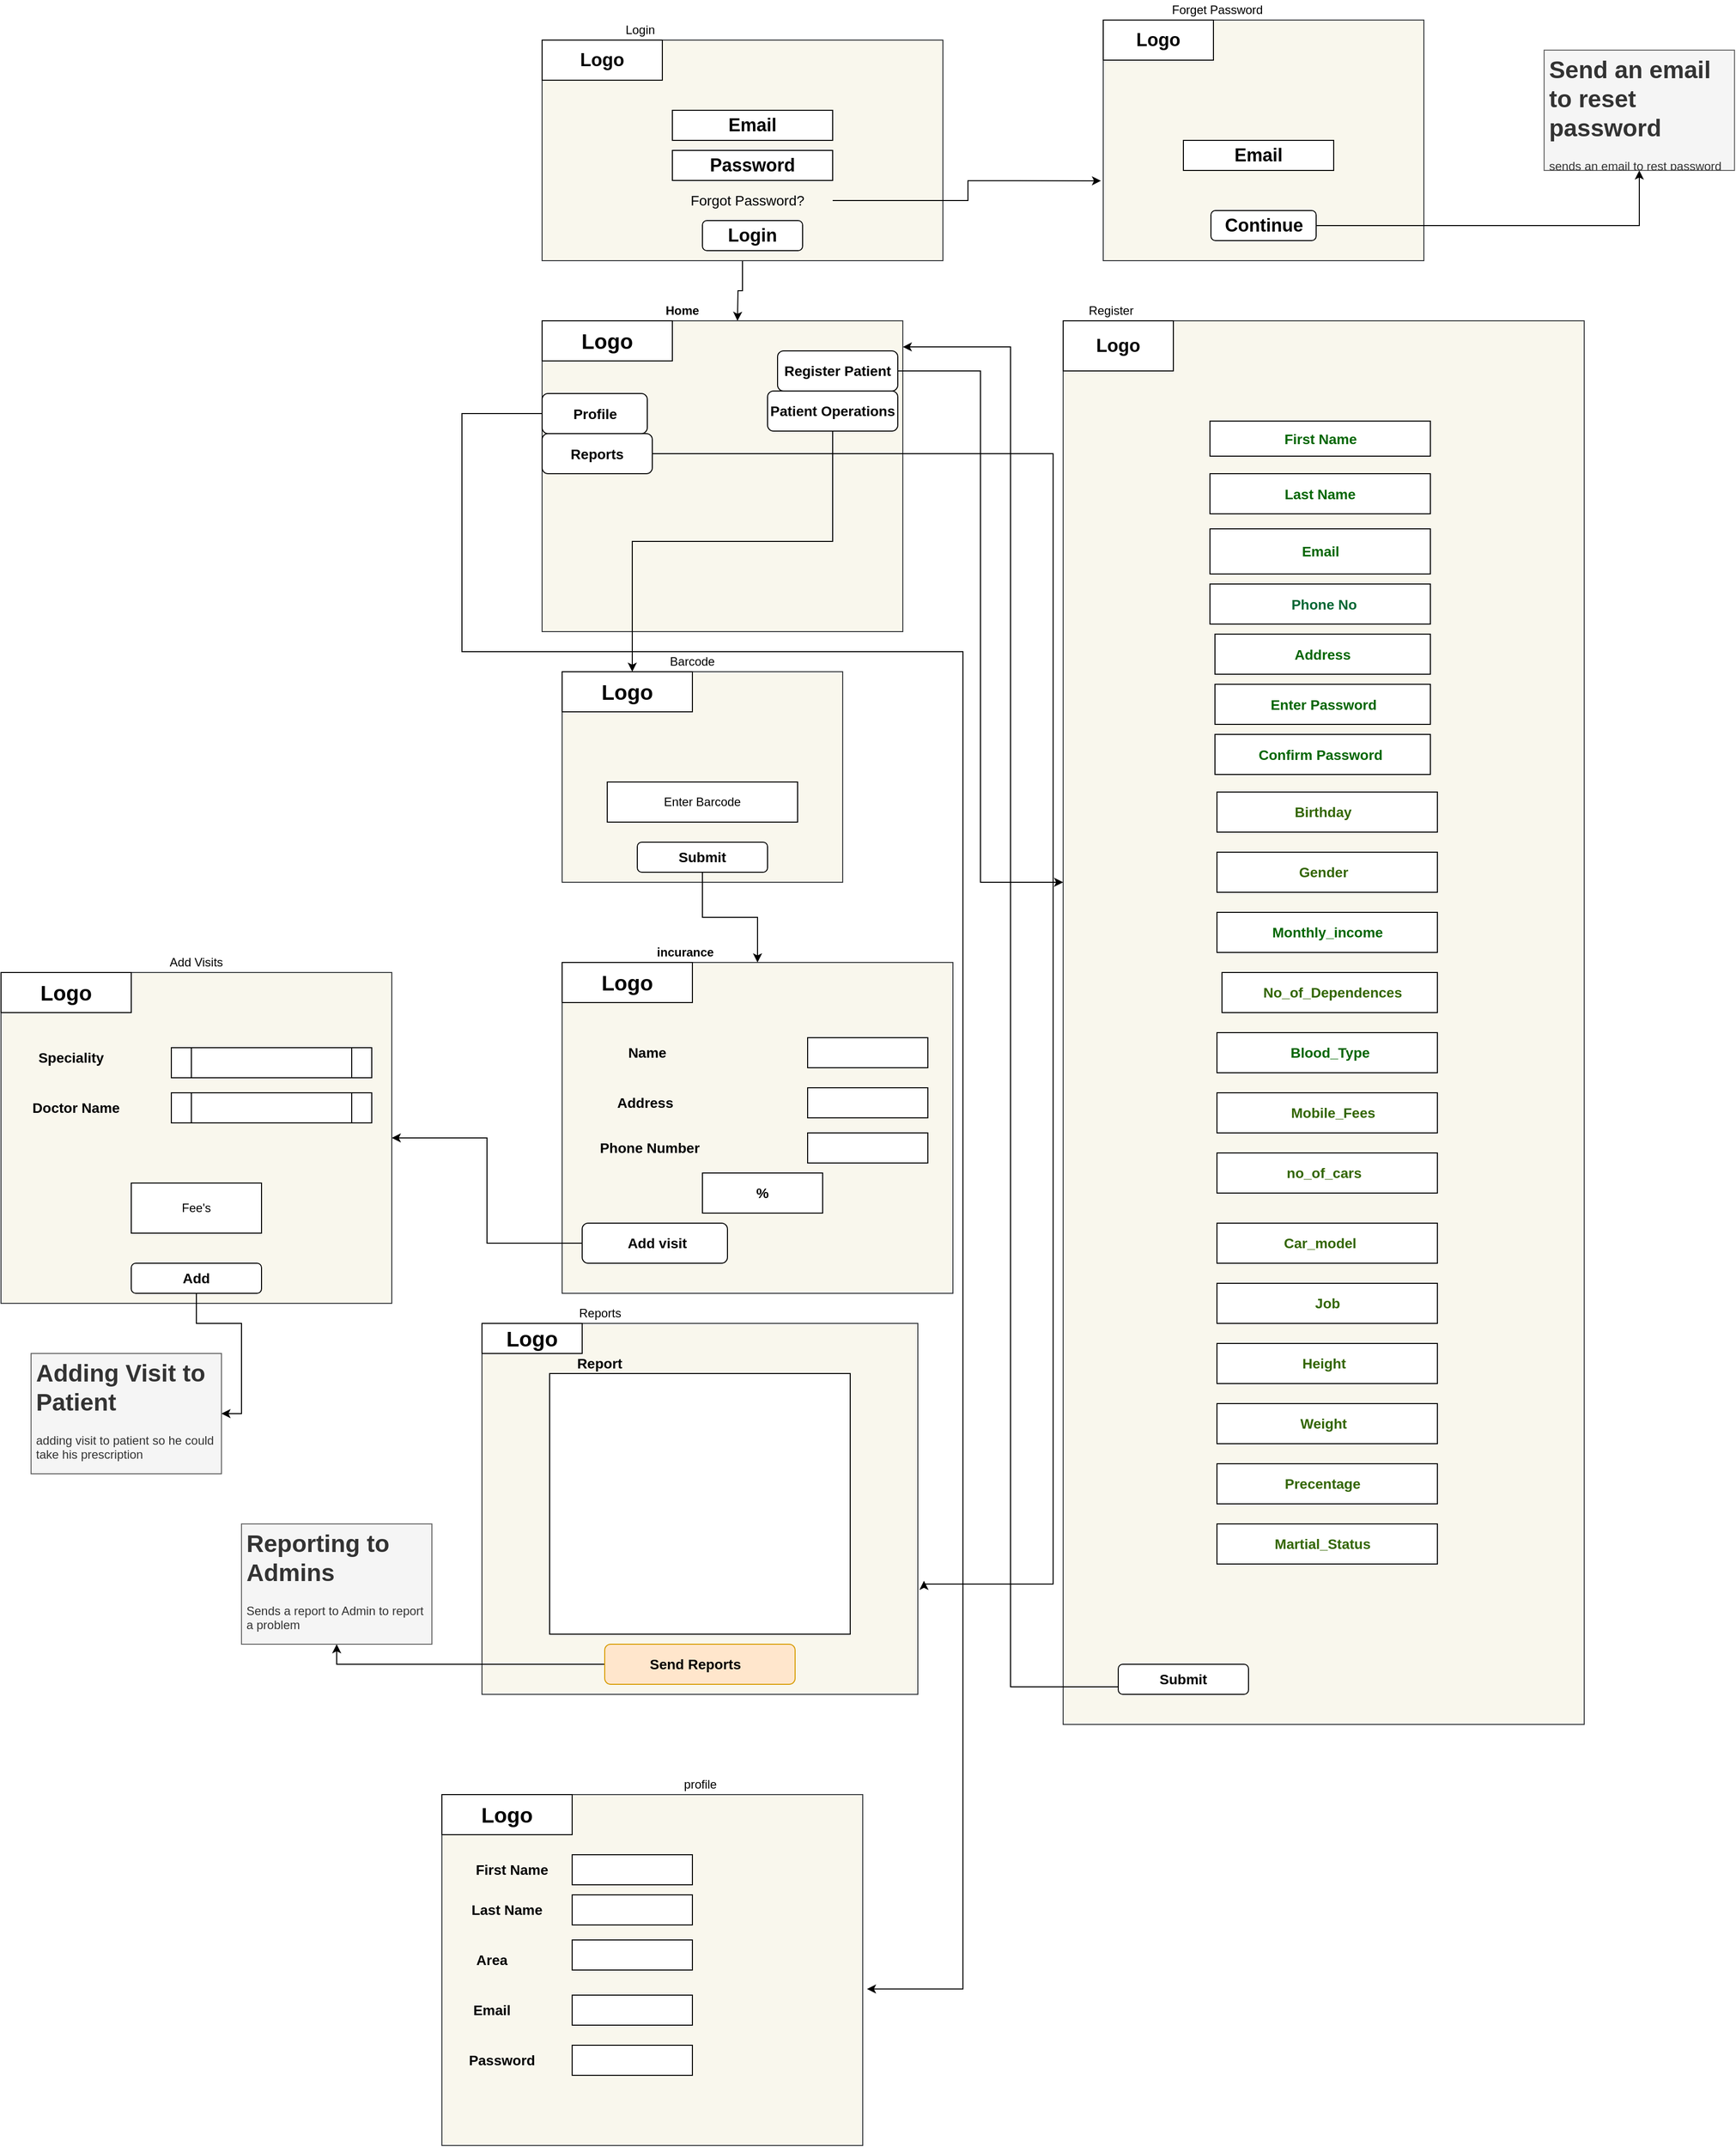 <mxfile version="13.5.9" type="device"><diagram id="9k-7Qla1B6dsBJYhN469" name="Page-1"><mxGraphModel dx="2528" dy="849" grid="1" gridSize="10" guides="1" tooltips="1" connect="1" arrows="1" fold="1" page="1" pageScale="1" pageWidth="850" pageHeight="1100" math="0" shadow="0"><root><mxCell id="0"/><mxCell id="1" parent="0"/><mxCell id="G064VhcH7JCQBA6horoP-35" style="edgeStyle=orthogonalEdgeStyle;rounded=0;orthogonalLoop=1;jettySize=auto;html=1;entryX=0.75;entryY=0;entryDx=0;entryDy=0;" parent="1" source="G064VhcH7JCQBA6horoP-1" edge="1"><mxGeometry relative="1" as="geometry"><mxPoint x="195" y="320" as="targetPoint"/></mxGeometry></mxCell><mxCell id="G064VhcH7JCQBA6horoP-1" value="" style="rounded=0;whiteSpace=wrap;html=1;fillColor=#f9f7ed;strokeColor=#36393d;" parent="1" vertex="1"><mxGeometry y="40" width="400" height="220" as="geometry"/></mxCell><mxCell id="G064VhcH7JCQBA6horoP-2" value="&lt;font style=&quot;font-size: 18px&quot;&gt;&lt;b&gt;Logo&lt;/b&gt;&lt;/font&gt;" style="rounded=0;whiteSpace=wrap;html=1;" parent="1" vertex="1"><mxGeometry y="40" width="120" height="40" as="geometry"/></mxCell><mxCell id="G064VhcH7JCQBA6horoP-3" value="&lt;font style=&quot;font-size: 18px&quot;&gt;&lt;b&gt;Email&lt;/b&gt;&lt;/font&gt;" style="rounded=0;whiteSpace=wrap;html=1;" parent="1" vertex="1"><mxGeometry x="130" y="110" width="160" height="30" as="geometry"/></mxCell><mxCell id="G064VhcH7JCQBA6horoP-4" value="&lt;font style=&quot;font-size: 18px&quot;&gt;&lt;b&gt;Password&lt;/b&gt;&lt;/font&gt;" style="rounded=0;whiteSpace=wrap;html=1;" parent="1" vertex="1"><mxGeometry x="130" y="150" width="160" height="30" as="geometry"/></mxCell><mxCell id="G064VhcH7JCQBA6horoP-12" style="edgeStyle=orthogonalEdgeStyle;rounded=0;orthogonalLoop=1;jettySize=auto;html=1;entryX=-0.007;entryY=0.668;entryDx=0;entryDy=0;entryPerimeter=0;" parent="1" source="G064VhcH7JCQBA6horoP-5" target="G064VhcH7JCQBA6horoP-8" edge="1"><mxGeometry relative="1" as="geometry"/></mxCell><mxCell id="G064VhcH7JCQBA6horoP-5" value="&lt;font&gt;&lt;font style=&quot;font-size: 14px&quot;&gt;Forgot Password?&lt;/font&gt;&lt;br&gt;&lt;/font&gt;" style="text;html=1;strokeColor=none;fillColor=none;align=center;verticalAlign=middle;whiteSpace=wrap;rounded=0;" parent="1" vertex="1"><mxGeometry x="120" y="190" width="170" height="20" as="geometry"/></mxCell><mxCell id="G064VhcH7JCQBA6horoP-7" value="&lt;font style=&quot;font-size: 18px&quot;&gt;&lt;b&gt;Login&lt;/b&gt;&lt;/font&gt;" style="rounded=1;whiteSpace=wrap;html=1;" parent="1" vertex="1"><mxGeometry x="160" y="220" width="100" height="30" as="geometry"/></mxCell><mxCell id="G064VhcH7JCQBA6horoP-8" value="" style="rounded=0;whiteSpace=wrap;html=1;fillColor=#f9f7ed;strokeColor=#36393d;" parent="1" vertex="1"><mxGeometry x="560" y="20" width="320" height="240" as="geometry"/></mxCell><mxCell id="G064VhcH7JCQBA6horoP-9" value="&lt;font style=&quot;font-size: 18px&quot;&gt;&lt;b&gt;Logo&lt;/b&gt;&lt;/font&gt;" style="rounded=0;whiteSpace=wrap;html=1;" parent="1" vertex="1"><mxGeometry x="560" y="20" width="110" height="40" as="geometry"/></mxCell><mxCell id="G064VhcH7JCQBA6horoP-10" value="&lt;font style=&quot;font-size: 18px&quot;&gt;&lt;b&gt;Email&lt;/b&gt;&lt;/font&gt;" style="rounded=0;whiteSpace=wrap;html=1;" parent="1" vertex="1"><mxGeometry x="640" y="140" width="150" height="30" as="geometry"/></mxCell><mxCell id="p2oQlLL-DysSDnMalWVM-13" style="edgeStyle=orthogonalEdgeStyle;rounded=0;orthogonalLoop=1;jettySize=auto;html=1;exitX=1;exitY=0.5;exitDx=0;exitDy=0;entryX=0.5;entryY=1;entryDx=0;entryDy=0;" edge="1" parent="1" source="G064VhcH7JCQBA6horoP-11" target="p2oQlLL-DysSDnMalWVM-12"><mxGeometry relative="1" as="geometry"/></mxCell><mxCell id="G064VhcH7JCQBA6horoP-11" value="&lt;font style=&quot;font-size: 18px&quot;&gt;&lt;b&gt;Continue&lt;/b&gt;&lt;/font&gt;" style="rounded=1;whiteSpace=wrap;html=1;" parent="1" vertex="1"><mxGeometry x="667.5" y="210" width="105" height="30" as="geometry"/></mxCell><mxCell id="G064VhcH7JCQBA6horoP-13" value="" style="rounded=0;whiteSpace=wrap;html=1;fillColor=#f9f7ed;strokeColor=#36393d;" parent="1" vertex="1"><mxGeometry y="320" width="360" height="310" as="geometry"/></mxCell><mxCell id="G064VhcH7JCQBA6horoP-14" value="&lt;b&gt;&lt;font style=&quot;font-size: 21px&quot;&gt;Logo&lt;/font&gt;&lt;/b&gt;" style="rounded=0;whiteSpace=wrap;html=1;" parent="1" vertex="1"><mxGeometry y="320" width="130" height="40" as="geometry"/></mxCell><mxCell id="G064VhcH7JCQBA6horoP-15" value="&lt;b&gt;&lt;font style=&quot;font-size: 14px&quot;&gt;Register Patient&lt;/font&gt;&lt;/b&gt;" style="rounded=1;whiteSpace=wrap;html=1;" parent="1" vertex="1"><mxGeometry x="235" y="350" width="120" height="40" as="geometry"/></mxCell><mxCell id="Hpv562YP6J1zIP3eAQXm-16" style="edgeStyle=orthogonalEdgeStyle;rounded=0;orthogonalLoop=1;jettySize=auto;html=1;exitX=0.5;exitY=1;exitDx=0;exitDy=0;entryX=0.25;entryY=0;entryDx=0;entryDy=0;" parent="1" source="G064VhcH7JCQBA6horoP-16" edge="1" target="Hpv562YP6J1zIP3eAQXm-5"><mxGeometry relative="1" as="geometry"><mxPoint x="130" y="650" as="targetPoint"/><Array as="points"><mxPoint x="290" y="540"/><mxPoint x="90" y="540"/></Array></mxGeometry></mxCell><mxCell id="G064VhcH7JCQBA6horoP-16" value="&lt;span style=&quot;font-size: 14px&quot;&gt;&lt;b&gt;Patient Operations&lt;/b&gt;&lt;/span&gt;" style="rounded=1;whiteSpace=wrap;html=1;" parent="1" vertex="1"><mxGeometry x="225" y="390" width="130" height="40" as="geometry"/></mxCell><mxCell id="G064VhcH7JCQBA6horoP-18" value="Login&lt;br&gt;" style="text;html=1;strokeColor=none;fillColor=none;align=center;verticalAlign=middle;whiteSpace=wrap;rounded=0;" parent="1" vertex="1"><mxGeometry x="77.5" y="20" width="40" height="20" as="geometry"/></mxCell><mxCell id="G064VhcH7JCQBA6horoP-19" value="" style="rounded=0;whiteSpace=wrap;html=1;fillColor=#f9f7ed;strokeColor=#36393d;" parent="1" vertex="1"><mxGeometry x="520" y="320" width="520" height="1400" as="geometry"/></mxCell><mxCell id="G064VhcH7JCQBA6horoP-20" value="" style="rounded=0;whiteSpace=wrap;html=1;" parent="1" vertex="1"><mxGeometry x="666.5" y="420" width="220" height="35" as="geometry"/></mxCell><mxCell id="G064VhcH7JCQBA6horoP-21" value="&lt;b&gt;&lt;font style=&quot;font-size: 14px&quot; color=&quot;#006600&quot;&gt;First Name&lt;/font&gt;&lt;/b&gt;" style="text;html=1;strokeColor=none;fillColor=none;align=center;verticalAlign=middle;whiteSpace=wrap;rounded=0;" parent="1" vertex="1"><mxGeometry x="731.5" y="427.5" width="90" height="20" as="geometry"/></mxCell><mxCell id="G064VhcH7JCQBA6horoP-22" value="" style="rounded=0;whiteSpace=wrap;html=1;" parent="1" vertex="1"><mxGeometry x="666.5" y="472.5" width="220" height="40" as="geometry"/></mxCell><mxCell id="G064VhcH7JCQBA6horoP-23" value="&lt;b&gt;&lt;font style=&quot;font-size: 14px&quot; color=&quot;#006600&quot;&gt;Last Name&lt;/font&gt;&lt;/b&gt;" style="text;html=1;strokeColor=none;fillColor=none;align=center;verticalAlign=middle;whiteSpace=wrap;rounded=0;" parent="1" vertex="1"><mxGeometry x="739" y="482.5" width="75" height="20" as="geometry"/></mxCell><mxCell id="G064VhcH7JCQBA6horoP-24" value="" style="rounded=0;whiteSpace=wrap;html=1;" parent="1" vertex="1"><mxGeometry x="666.5" y="527.5" width="220" height="45" as="geometry"/></mxCell><mxCell id="G064VhcH7JCQBA6horoP-25" value="&lt;b&gt;&lt;font style=&quot;font-size: 14px&quot; color=&quot;#006600&quot;&gt;Email&lt;/font&gt;&lt;/b&gt;" style="text;html=1;strokeColor=none;fillColor=none;align=center;verticalAlign=middle;whiteSpace=wrap;rounded=0;" parent="1" vertex="1"><mxGeometry x="736.5" y="540" width="80" height="20" as="geometry"/></mxCell><mxCell id="G064VhcH7JCQBA6horoP-26" value="" style="rounded=0;whiteSpace=wrap;html=1;" parent="1" vertex="1"><mxGeometry x="666.5" y="582.5" width="220" height="40" as="geometry"/></mxCell><mxCell id="G064VhcH7JCQBA6horoP-27" value="&lt;b&gt;&lt;font style=&quot;font-size: 14px&quot; color=&quot;#006633&quot;&gt;Phone No&lt;/font&gt;&lt;/b&gt;" style="text;html=1;strokeColor=none;fillColor=none;align=center;verticalAlign=middle;whiteSpace=wrap;rounded=0;" parent="1" vertex="1"><mxGeometry x="742.5" y="592.5" width="75" height="20" as="geometry"/></mxCell><mxCell id="G064VhcH7JCQBA6horoP-28" value="" style="rounded=0;whiteSpace=wrap;html=1;" parent="1" vertex="1"><mxGeometry x="671.5" y="632.5" width="215" height="40" as="geometry"/></mxCell><mxCell id="G064VhcH7JCQBA6horoP-29" value="&lt;b&gt;&lt;font style=&quot;font-size: 14px&quot; color=&quot;#006600&quot;&gt;Address&lt;/font&gt;&lt;/b&gt;" style="text;html=1;strokeColor=none;fillColor=none;align=center;verticalAlign=middle;whiteSpace=wrap;rounded=0;" parent="1" vertex="1"><mxGeometry x="749" y="642.5" width="60" height="20" as="geometry"/></mxCell><mxCell id="G064VhcH7JCQBA6horoP-30" value="" style="rounded=0;whiteSpace=wrap;html=1;" parent="1" vertex="1"><mxGeometry x="671.5" y="682.5" width="215" height="40" as="geometry"/></mxCell><mxCell id="G064VhcH7JCQBA6horoP-31" value="&lt;b&gt;&lt;font style=&quot;font-size: 14px&quot; color=&quot;#006600&quot;&gt;Enter Password&lt;/font&gt;&lt;/b&gt;" style="text;html=1;strokeColor=none;fillColor=none;align=center;verticalAlign=middle;whiteSpace=wrap;rounded=0;" parent="1" vertex="1"><mxGeometry x="720" y="692.5" width="120" height="20" as="geometry"/></mxCell><mxCell id="G064VhcH7JCQBA6horoP-32" value="" style="rounded=0;whiteSpace=wrap;html=1;" parent="1" vertex="1"><mxGeometry x="671.5" y="732.5" width="215" height="40" as="geometry"/></mxCell><mxCell id="G064VhcH7JCQBA6horoP-33" value="&lt;b&gt;&lt;font style=&quot;font-size: 14px&quot; color=&quot;#006600&quot;&gt;Confirm Password&lt;/font&gt;&lt;/b&gt;" style="text;html=1;strokeColor=none;fillColor=none;align=center;verticalAlign=middle;whiteSpace=wrap;rounded=0;" parent="1" vertex="1"><mxGeometry x="711.5" y="742.5" width="130" height="20" as="geometry"/></mxCell><mxCell id="G064VhcH7JCQBA6horoP-34" value="Register&lt;br&gt;" style="text;html=1;strokeColor=none;fillColor=none;align=center;verticalAlign=middle;whiteSpace=wrap;rounded=0;" parent="1" vertex="1"><mxGeometry x="523" y="300" width="90" height="20" as="geometry"/></mxCell><mxCell id="G064VhcH7JCQBA6horoP-39" value="" style="rounded=0;whiteSpace=wrap;html=1;" parent="1" vertex="1"><mxGeometry x="673.5" y="790" width="220" height="40" as="geometry"/></mxCell><mxCell id="G064VhcH7JCQBA6horoP-40" value="&lt;b&gt;&lt;font style=&quot;font-size: 14px&quot; color=&quot;#336600&quot;&gt;Birthday&lt;/font&gt;&lt;/b&gt;" style="text;html=1;strokeColor=none;fillColor=none;align=center;verticalAlign=middle;whiteSpace=wrap;rounded=0;" parent="1" vertex="1"><mxGeometry x="751.5" y="800" width="55" height="20" as="geometry"/></mxCell><mxCell id="G064VhcH7JCQBA6horoP-41" value="" style="rounded=0;whiteSpace=wrap;html=1;" parent="1" vertex="1"><mxGeometry x="673.5" y="850" width="220" height="40" as="geometry"/></mxCell><mxCell id="G064VhcH7JCQBA6horoP-42" value="&lt;b&gt;&lt;font style=&quot;font-size: 14px&quot; color=&quot;#336600&quot;&gt;Gender&lt;/font&gt;&lt;/b&gt;" style="text;html=1;strokeColor=none;fillColor=none;align=center;verticalAlign=middle;whiteSpace=wrap;rounded=0;" parent="1" vertex="1"><mxGeometry x="760" y="860" width="40" height="20" as="geometry"/></mxCell><mxCell id="G064VhcH7JCQBA6horoP-43" value="" style="rounded=0;whiteSpace=wrap;html=1;" parent="1" vertex="1"><mxGeometry x="673.5" y="910" width="220" height="40" as="geometry"/></mxCell><mxCell id="G064VhcH7JCQBA6horoP-44" value="&lt;b&gt;&lt;font style=&quot;font-size: 14px&quot; color=&quot;#006600&quot;&gt;Monthly_income&lt;/font&gt;&lt;/b&gt;" style="text;html=1;strokeColor=none;fillColor=none;align=center;verticalAlign=middle;whiteSpace=wrap;rounded=0;" parent="1" vertex="1"><mxGeometry x="763.5" y="920" width="40" height="20" as="geometry"/></mxCell><mxCell id="G064VhcH7JCQBA6horoP-45" value="" style="rounded=0;whiteSpace=wrap;html=1;" parent="1" vertex="1"><mxGeometry x="678.5" y="970" width="215" height="40" as="geometry"/></mxCell><mxCell id="G064VhcH7JCQBA6horoP-46" value="" style="rounded=0;whiteSpace=wrap;html=1;" parent="1" vertex="1"><mxGeometry x="673.5" y="1030" width="220" height="40" as="geometry"/></mxCell><mxCell id="G064VhcH7JCQBA6horoP-47" value="" style="rounded=0;whiteSpace=wrap;html=1;" parent="1" vertex="1"><mxGeometry x="673.5" y="1090" width="220" height="40" as="geometry"/></mxCell><mxCell id="G064VhcH7JCQBA6horoP-48" value="" style="rounded=0;whiteSpace=wrap;html=1;" parent="1" vertex="1"><mxGeometry x="673.5" y="1150" width="220" height="40" as="geometry"/></mxCell><mxCell id="G064VhcH7JCQBA6horoP-49" value="" style="rounded=0;whiteSpace=wrap;html=1;" parent="1" vertex="1"><mxGeometry x="673.5" y="1220" width="220" height="40" as="geometry"/></mxCell><mxCell id="G064VhcH7JCQBA6horoP-50" value="" style="rounded=0;whiteSpace=wrap;html=1;" parent="1" vertex="1"><mxGeometry x="673.5" y="1280" width="220" height="40" as="geometry"/></mxCell><mxCell id="G064VhcH7JCQBA6horoP-51" value="" style="rounded=0;whiteSpace=wrap;html=1;" parent="1" vertex="1"><mxGeometry x="673.5" y="1340" width="220" height="40" as="geometry"/></mxCell><mxCell id="G064VhcH7JCQBA6horoP-52" value="" style="rounded=0;whiteSpace=wrap;html=1;" parent="1" vertex="1"><mxGeometry x="673.5" y="1400" width="220" height="40" as="geometry"/></mxCell><mxCell id="G064VhcH7JCQBA6horoP-53" value="" style="rounded=0;whiteSpace=wrap;html=1;" parent="1" vertex="1"><mxGeometry x="673.5" y="1460" width="220" height="40" as="geometry"/></mxCell><mxCell id="G064VhcH7JCQBA6horoP-54" value="" style="rounded=0;whiteSpace=wrap;html=1;" parent="1" vertex="1"><mxGeometry x="673.5" y="1520" width="220" height="40" as="geometry"/></mxCell><mxCell id="G064VhcH7JCQBA6horoP-59" value="&lt;font color=&quot;#336600&quot; style=&quot;font-size: 14px&quot;&gt;&lt;b&gt;No_of_Dependences&lt;/b&gt;&lt;/font&gt;" style="text;html=1;strokeColor=none;fillColor=none;align=center;verticalAlign=middle;whiteSpace=wrap;rounded=0;" parent="1" vertex="1"><mxGeometry x="769" y="980" width="40" height="20" as="geometry"/></mxCell><mxCell id="G064VhcH7JCQBA6horoP-60" value="&lt;b&gt;&lt;font style=&quot;font-size: 14px&quot; color=&quot;#006600&quot;&gt;Blood_Type&lt;/font&gt;&lt;/b&gt;" style="text;html=1;strokeColor=none;fillColor=none;align=center;verticalAlign=middle;whiteSpace=wrap;rounded=0;" parent="1" vertex="1"><mxGeometry x="752.5" y="1040" width="67" height="20" as="geometry"/></mxCell><mxCell id="G064VhcH7JCQBA6horoP-61" value="&lt;b&gt;&lt;font color=&quot;#336600&quot; style=&quot;font-size: 14px&quot;&gt;Mobile_Fees&lt;/font&gt;&lt;/b&gt;" style="text;html=1;strokeColor=none;fillColor=none;align=center;verticalAlign=middle;whiteSpace=wrap;rounded=0;" parent="1" vertex="1"><mxGeometry x="755.5" y="1100" width="67" height="20" as="geometry"/></mxCell><mxCell id="G064VhcH7JCQBA6horoP-62" value="&lt;b&gt;&lt;font color=&quot;#336600&quot; style=&quot;font-size: 14px&quot;&gt;no_of_cars&lt;/font&gt;&lt;/b&gt;" style="text;html=1;strokeColor=none;fillColor=none;align=center;verticalAlign=middle;whiteSpace=wrap;rounded=0;" parent="1" vertex="1"><mxGeometry x="742.5" y="1160" width="75" height="20" as="geometry"/></mxCell><mxCell id="G064VhcH7JCQBA6horoP-63" value="&lt;b&gt;&lt;font color=&quot;#336600&quot; style=&quot;font-size: 14px&quot;&gt;Car_model&lt;/font&gt;&lt;/b&gt;" style="text;html=1;strokeColor=none;fillColor=none;align=center;verticalAlign=middle;whiteSpace=wrap;rounded=0;" parent="1" vertex="1"><mxGeometry x="744" y="1230" width="65" height="20" as="geometry"/></mxCell><mxCell id="G064VhcH7JCQBA6horoP-64" value="&lt;b&gt;&lt;font color=&quot;#336600&quot; style=&quot;font-size: 14px&quot;&gt;Job&lt;/font&gt;&lt;/b&gt;" style="text;html=1;strokeColor=none;fillColor=none;align=center;verticalAlign=middle;whiteSpace=wrap;rounded=0;" parent="1" vertex="1"><mxGeometry x="763.5" y="1290" width="40" height="20" as="geometry"/></mxCell><mxCell id="G064VhcH7JCQBA6horoP-65" value="&lt;b&gt;&lt;font color=&quot;#336600&quot; style=&quot;font-size: 14px&quot;&gt;Height&lt;/font&gt;&lt;/b&gt;" style="text;html=1;strokeColor=none;fillColor=none;align=center;verticalAlign=middle;whiteSpace=wrap;rounded=0;" parent="1" vertex="1"><mxGeometry x="741.5" y="1350" width="77" height="20" as="geometry"/></mxCell><mxCell id="G064VhcH7JCQBA6horoP-66" value="&lt;b&gt;&lt;font color=&quot;#336600&quot; style=&quot;font-size: 14px&quot;&gt;Weight&lt;/font&gt;&lt;/b&gt;" style="text;html=1;strokeColor=none;fillColor=none;align=center;verticalAlign=middle;whiteSpace=wrap;rounded=0;" parent="1" vertex="1"><mxGeometry x="760" y="1410" width="40" height="20" as="geometry"/></mxCell><mxCell id="G064VhcH7JCQBA6horoP-67" value="&lt;b&gt;&lt;font color=&quot;#336600&quot; style=&quot;font-size: 14px&quot;&gt;Precentage&lt;/font&gt;&lt;/b&gt;" style="text;html=1;strokeColor=none;fillColor=none;align=center;verticalAlign=middle;whiteSpace=wrap;rounded=0;" parent="1" vertex="1"><mxGeometry x="759" y="1470" width="40" height="20" as="geometry"/></mxCell><mxCell id="G064VhcH7JCQBA6horoP-68" value="&lt;b&gt;&lt;font color=&quot;#336600&quot; style=&quot;font-size: 14px&quot;&gt;Martial_Status&lt;/font&gt;&lt;/b&gt;" style="text;html=1;strokeColor=none;fillColor=none;align=center;verticalAlign=middle;whiteSpace=wrap;rounded=0;" parent="1" vertex="1"><mxGeometry x="759" y="1530" width="40" height="20" as="geometry"/></mxCell><mxCell id="PtlqhNfN5_bv90Gd0wbd-1" style="edgeStyle=orthogonalEdgeStyle;rounded=0;orthogonalLoop=1;jettySize=auto;html=1;exitX=0.5;exitY=1;exitDx=0;exitDy=0;" parent="1" source="G064VhcH7JCQBA6horoP-61" target="G064VhcH7JCQBA6horoP-61" edge="1"><mxGeometry relative="1" as="geometry"/></mxCell><mxCell id="PtlqhNfN5_bv90Gd0wbd-2" value="" style="rounded=0;whiteSpace=wrap;html=1;fillColor=#f9f7ed;strokeColor=#36393d;" parent="1" vertex="1"><mxGeometry x="-60" y="1320" width="435" height="370" as="geometry"/></mxCell><mxCell id="PtlqhNfN5_bv90Gd0wbd-3" value="" style="rounded=0;whiteSpace=wrap;html=1;" parent="1" vertex="1"><mxGeometry x="7.5" y="1370" width="300" height="260" as="geometry"/></mxCell><mxCell id="p2oQlLL-DysSDnMalWVM-11" style="edgeStyle=orthogonalEdgeStyle;rounded=0;orthogonalLoop=1;jettySize=auto;html=1;exitX=0;exitY=0.5;exitDx=0;exitDy=0;entryX=0.5;entryY=1;entryDx=0;entryDy=0;" edge="1" parent="1" source="PtlqhNfN5_bv90Gd0wbd-4" target="p2oQlLL-DysSDnMalWVM-10"><mxGeometry relative="1" as="geometry"/></mxCell><mxCell id="PtlqhNfN5_bv90Gd0wbd-4" value="" style="rounded=1;whiteSpace=wrap;html=1;fillColor=#ffe6cc;strokeColor=#d79b00;" parent="1" vertex="1"><mxGeometry x="62.5" y="1640" width="190" height="40" as="geometry"/></mxCell><mxCell id="PtlqhNfN5_bv90Gd0wbd-5" value="&lt;b&gt;&lt;font style=&quot;font-size: 14px&quot;&gt;Send Reports&lt;/font&gt;&lt;/b&gt;" style="text;html=1;strokeColor=none;fillColor=none;align=center;verticalAlign=middle;whiteSpace=wrap;rounded=0;" parent="1" vertex="1"><mxGeometry x="102.5" y="1650" width="100" height="20" as="geometry"/></mxCell><mxCell id="PtlqhNfN5_bv90Gd0wbd-6" value="Reports" style="text;html=1;strokeColor=none;fillColor=none;align=center;verticalAlign=middle;whiteSpace=wrap;rounded=0;" parent="1" vertex="1"><mxGeometry x="37.5" y="1300" width="40" height="20" as="geometry"/></mxCell><mxCell id="PtlqhNfN5_bv90Gd0wbd-7" value="" style="rounded=0;whiteSpace=wrap;html=1;fillColor=#f9f7ed;strokeColor=#36393d;" parent="1" vertex="1"><mxGeometry x="-100" y="1790" width="420" height="350" as="geometry"/></mxCell><mxCell id="PtlqhNfN5_bv90Gd0wbd-8" value="&lt;b&gt;&lt;font style=&quot;font-size: 14px&quot;&gt;First Name&lt;/font&gt;&lt;/b&gt;" style="text;html=1;strokeColor=none;fillColor=none;align=center;verticalAlign=middle;whiteSpace=wrap;rounded=0;" parent="1" vertex="1"><mxGeometry x="-75" y="1855" width="90" height="20" as="geometry"/></mxCell><mxCell id="PtlqhNfN5_bv90Gd0wbd-9" value="" style="rounded=0;whiteSpace=wrap;html=1;" parent="1" vertex="1"><mxGeometry x="30" y="1850" width="120" height="30" as="geometry"/></mxCell><mxCell id="PtlqhNfN5_bv90Gd0wbd-10" value="&lt;b&gt;&lt;font style=&quot;font-size: 14px&quot;&gt;Last Name&lt;/font&gt;&lt;/b&gt;" style="text;html=1;strokeColor=none;fillColor=none;align=center;verticalAlign=middle;whiteSpace=wrap;rounded=0;" parent="1" vertex="1"><mxGeometry x="-75" y="1895" width="80" height="20" as="geometry"/></mxCell><mxCell id="PtlqhNfN5_bv90Gd0wbd-11" value="" style="rounded=0;whiteSpace=wrap;html=1;" parent="1" vertex="1"><mxGeometry x="30" y="1890" width="120" height="30" as="geometry"/></mxCell><mxCell id="PtlqhNfN5_bv90Gd0wbd-12" value="&lt;b&gt;&lt;font style=&quot;font-size: 14px&quot;&gt;Area&lt;/font&gt;&lt;/b&gt;" style="text;html=1;strokeColor=none;fillColor=none;align=center;verticalAlign=middle;whiteSpace=wrap;rounded=0;" parent="1" vertex="1"><mxGeometry x="-70" y="1945" width="40" height="20" as="geometry"/></mxCell><mxCell id="PtlqhNfN5_bv90Gd0wbd-13" value="" style="rounded=0;whiteSpace=wrap;html=1;" parent="1" vertex="1"><mxGeometry x="30" y="1935" width="120" height="30" as="geometry"/></mxCell><mxCell id="PtlqhNfN5_bv90Gd0wbd-14" value="&lt;b&gt;&lt;font style=&quot;font-size: 14px&quot;&gt;Email&lt;/font&gt;&lt;/b&gt;" style="text;html=1;strokeColor=none;fillColor=none;align=center;verticalAlign=middle;whiteSpace=wrap;rounded=0;" parent="1" vertex="1"><mxGeometry x="-70" y="1995" width="40" height="20" as="geometry"/></mxCell><mxCell id="PtlqhNfN5_bv90Gd0wbd-15" value="" style="rounded=0;whiteSpace=wrap;html=1;" parent="1" vertex="1"><mxGeometry x="30" y="1990" width="120" height="30" as="geometry"/></mxCell><mxCell id="PtlqhNfN5_bv90Gd0wbd-16" value="&lt;b&gt;&lt;font style=&quot;font-size: 14px&quot;&gt;Password&lt;/font&gt;&lt;/b&gt;" style="text;html=1;strokeColor=none;fillColor=none;align=center;verticalAlign=middle;whiteSpace=wrap;rounded=0;" parent="1" vertex="1"><mxGeometry x="-60" y="2045" width="40" height="20" as="geometry"/></mxCell><mxCell id="PtlqhNfN5_bv90Gd0wbd-17" value="" style="rounded=0;whiteSpace=wrap;html=1;" parent="1" vertex="1"><mxGeometry x="30" y="2040" width="120" height="30" as="geometry"/></mxCell><mxCell id="Hpv562YP6J1zIP3eAQXm-4" value="&lt;b&gt;Home&lt;/b&gt;" style="text;html=1;strokeColor=none;fillColor=none;align=center;verticalAlign=middle;whiteSpace=wrap;rounded=0;" parent="1" vertex="1"><mxGeometry x="95" y="300" width="90" height="20" as="geometry"/></mxCell><mxCell id="Hpv562YP6J1zIP3eAQXm-5" value="" style="rounded=0;whiteSpace=wrap;html=1;fillColor=#f9f7ed;strokeColor=#36393d;" parent="1" vertex="1"><mxGeometry x="20" y="670" width="280" height="210" as="geometry"/></mxCell><mxCell id="Hpv562YP6J1zIP3eAQXm-7" value="Enter Barcode" style="rounded=0;whiteSpace=wrap;html=1;" parent="1" vertex="1"><mxGeometry x="65" y="780" width="190" height="40" as="geometry"/></mxCell><mxCell id="Hpv562YP6J1zIP3eAQXm-56" style="edgeStyle=orthogonalEdgeStyle;rounded=0;orthogonalLoop=1;jettySize=auto;html=1;" parent="1" source="Hpv562YP6J1zIP3eAQXm-8" target="Hpv562YP6J1zIP3eAQXm-45" edge="1"><mxGeometry relative="1" as="geometry"/></mxCell><mxCell id="Hpv562YP6J1zIP3eAQXm-8" value="" style="rounded=1;whiteSpace=wrap;html=1;" parent="1" vertex="1"><mxGeometry x="95" y="840" width="130" height="30" as="geometry"/></mxCell><mxCell id="Hpv562YP6J1zIP3eAQXm-10" value="&lt;b&gt;&lt;font style=&quot;font-size: 14px&quot;&gt;Submit&lt;/font&gt;&lt;/b&gt;" style="text;html=1;strokeColor=none;fillColor=none;align=center;verticalAlign=middle;whiteSpace=wrap;rounded=0;" parent="1" vertex="1"><mxGeometry x="140" y="845" width="40" height="20" as="geometry"/></mxCell><mxCell id="Hpv562YP6J1zIP3eAQXm-45" value="" style="rounded=0;whiteSpace=wrap;html=1;fillColor=#f9f7ed;strokeColor=#36393d;" parent="1" vertex="1"><mxGeometry x="20" y="960" width="390" height="330" as="geometry"/></mxCell><mxCell id="p2oQlLL-DysSDnMalWVM-2" style="edgeStyle=orthogonalEdgeStyle;rounded=0;orthogonalLoop=1;jettySize=auto;html=1;exitX=0;exitY=0.5;exitDx=0;exitDy=0;" edge="1" parent="1" source="Hpv562YP6J1zIP3eAQXm-46" target="p2oQlLL-DysSDnMalWVM-1"><mxGeometry relative="1" as="geometry"/></mxCell><mxCell id="Hpv562YP6J1zIP3eAQXm-46" value="" style="rounded=1;whiteSpace=wrap;html=1;" parent="1" vertex="1"><mxGeometry x="40" y="1220" width="145" height="40" as="geometry"/></mxCell><mxCell id="Hpv562YP6J1zIP3eAQXm-48" value="&lt;b&gt;&lt;font style=&quot;font-size: 14px&quot;&gt;Name&lt;/font&gt;&lt;/b&gt;" style="text;html=1;strokeColor=none;fillColor=none;align=center;verticalAlign=middle;whiteSpace=wrap;rounded=0;" parent="1" vertex="1"><mxGeometry x="85" y="1040" width="40" height="20" as="geometry"/></mxCell><mxCell id="Hpv562YP6J1zIP3eAQXm-49" value="" style="rounded=0;whiteSpace=wrap;html=1;" parent="1" vertex="1"><mxGeometry x="265" y="1035" width="120" height="30" as="geometry"/></mxCell><mxCell id="Hpv562YP6J1zIP3eAQXm-50" value="&lt;b&gt;&lt;font style=&quot;font-size: 14px&quot;&gt;Address&lt;/font&gt;&lt;/b&gt;" style="text;html=1;strokeColor=none;fillColor=none;align=center;verticalAlign=middle;whiteSpace=wrap;rounded=0;" parent="1" vertex="1"><mxGeometry x="82.5" y="1090" width="40" height="20" as="geometry"/></mxCell><mxCell id="Hpv562YP6J1zIP3eAQXm-51" value="" style="rounded=0;whiteSpace=wrap;html=1;" parent="1" vertex="1"><mxGeometry x="265" y="1085" width="120" height="30" as="geometry"/></mxCell><mxCell id="Hpv562YP6J1zIP3eAQXm-52" value="&lt;b&gt;&lt;font style=&quot;font-size: 14px&quot;&gt;Phone Number&lt;/font&gt;&lt;/b&gt;" style="text;html=1;strokeColor=none;fillColor=none;align=center;verticalAlign=middle;whiteSpace=wrap;rounded=0;" parent="1" vertex="1"><mxGeometry x="55" y="1135" width="105" height="20" as="geometry"/></mxCell><mxCell id="Hpv562YP6J1zIP3eAQXm-53" value="" style="rounded=0;whiteSpace=wrap;html=1;" parent="1" vertex="1"><mxGeometry x="265" y="1130" width="120" height="30" as="geometry"/></mxCell><mxCell id="Hpv562YP6J1zIP3eAQXm-54" value="&lt;b&gt;&lt;font style=&quot;font-size: 14px&quot;&gt;Add visit&lt;/font&gt;&lt;/b&gt;" style="text;html=1;strokeColor=none;fillColor=none;align=center;verticalAlign=middle;whiteSpace=wrap;rounded=0;" parent="1" vertex="1"><mxGeometry x="80" y="1230" width="70" height="20" as="geometry"/></mxCell><mxCell id="Hpv562YP6J1zIP3eAQXm-58" value="" style="rounded=0;whiteSpace=wrap;html=1;" parent="1" vertex="1"><mxGeometry x="160" y="1170" width="120" height="40" as="geometry"/></mxCell><mxCell id="Hpv562YP6J1zIP3eAQXm-59" value="&lt;font style=&quot;font-size: 14px&quot;&gt;&lt;b&gt;%&lt;/b&gt;&lt;/font&gt;" style="text;html=1;strokeColor=none;fillColor=none;align=center;verticalAlign=middle;whiteSpace=wrap;rounded=0;" parent="1" vertex="1"><mxGeometry x="200" y="1180" width="40" height="20" as="geometry"/></mxCell><mxCell id="Hpv562YP6J1zIP3eAQXm-60" value="&lt;b&gt;incurance&lt;/b&gt;" style="text;html=1;strokeColor=none;fillColor=none;align=center;verticalAlign=middle;whiteSpace=wrap;rounded=0;" parent="1" vertex="1"><mxGeometry x="122.5" y="940" width="40" height="20" as="geometry"/></mxCell><mxCell id="Hpv562YP6J1zIP3eAQXm-61" value="profile" style="text;html=1;strokeColor=none;fillColor=none;align=center;verticalAlign=middle;whiteSpace=wrap;rounded=0;" parent="1" vertex="1"><mxGeometry x="137.5" y="1770" width="40" height="20" as="geometry"/></mxCell><mxCell id="Hpv562YP6J1zIP3eAQXm-62" value="Barcode" style="text;html=1;strokeColor=none;fillColor=none;align=center;verticalAlign=middle;whiteSpace=wrap;rounded=0;" parent="1" vertex="1"><mxGeometry x="130" y="650" width="40" height="20" as="geometry"/></mxCell><mxCell id="Dq6giaXjg0GmFzUvhAE7-9" style="edgeStyle=orthogonalEdgeStyle;rounded=0;orthogonalLoop=1;jettySize=auto;html=1;entryX=1.01;entryY=0.554;entryDx=0;entryDy=0;entryPerimeter=0;" parent="1" source="Dq6giaXjg0GmFzUvhAE7-1" target="PtlqhNfN5_bv90Gd0wbd-7" edge="1"><mxGeometry relative="1" as="geometry"><mxPoint x="480" y="1952" as="targetPoint"/><Array as="points"><mxPoint x="-80" y="413"/><mxPoint x="-80" y="650"/><mxPoint x="420" y="650"/><mxPoint x="420" y="1984"/></Array></mxGeometry></mxCell><mxCell id="Dq6giaXjg0GmFzUvhAE7-1" value="" style="rounded=1;whiteSpace=wrap;html=1;" parent="1" vertex="1"><mxGeometry y="392.5" width="105" height="40" as="geometry"/></mxCell><mxCell id="Dq6giaXjg0GmFzUvhAE7-2" value="&lt;b&gt;&lt;font style=&quot;font-size: 14px&quot;&gt;Profile&lt;/font&gt;&lt;/b&gt;" style="text;html=1;strokeColor=none;fillColor=none;align=center;verticalAlign=middle;whiteSpace=wrap;rounded=0;" parent="1" vertex="1"><mxGeometry x="32.5" y="402.5" width="40" height="20" as="geometry"/></mxCell><mxCell id="Dq6giaXjg0GmFzUvhAE7-10" style="edgeStyle=orthogonalEdgeStyle;rounded=0;orthogonalLoop=1;jettySize=auto;html=1;entryX=1.014;entryY=0.694;entryDx=0;entryDy=0;entryPerimeter=0;exitX=1;exitY=0.5;exitDx=0;exitDy=0;" parent="1" source="Dq6giaXjg0GmFzUvhAE7-3" target="PtlqhNfN5_bv90Gd0wbd-2" edge="1"><mxGeometry relative="1" as="geometry"><mxPoint x="480" y="1610" as="targetPoint"/><Array as="points"><mxPoint x="510" y="453"/><mxPoint x="510" y="1580"/></Array></mxGeometry></mxCell><mxCell id="Dq6giaXjg0GmFzUvhAE7-3" value="&lt;b&gt;&lt;font style=&quot;font-size: 14px&quot;&gt;Reports&lt;/font&gt;&lt;/b&gt;" style="rounded=1;whiteSpace=wrap;html=1;" parent="1" vertex="1"><mxGeometry y="432.5" width="110" height="40" as="geometry"/></mxCell><mxCell id="G064VhcH7JCQBA6horoP-36" style="edgeStyle=orthogonalEdgeStyle;rounded=0;orthogonalLoop=1;jettySize=auto;html=1;entryX=0;entryY=0.4;entryDx=0;entryDy=0;entryPerimeter=0;exitX=1;exitY=0.5;exitDx=0;exitDy=0;" parent="1" source="G064VhcH7JCQBA6horoP-15" target="G064VhcH7JCQBA6horoP-19" edge="1"><mxGeometry relative="1" as="geometry"/></mxCell><mxCell id="p2oQlLL-DysSDnMalWVM-1" value="" style="rounded=0;whiteSpace=wrap;html=1;fillColor=#f9f7ed;strokeColor=#36393d;" vertex="1" parent="1"><mxGeometry x="-540" y="970" width="390" height="330" as="geometry"/></mxCell><mxCell id="p2oQlLL-DysSDnMalWVM-3" value="Forget Password" style="text;html=1;strokeColor=none;fillColor=none;align=center;verticalAlign=middle;whiteSpace=wrap;rounded=0;" vertex="1" parent="1"><mxGeometry x="608" width="132" height="20" as="geometry"/></mxCell><mxCell id="p2oQlLL-DysSDnMalWVM-8" style="edgeStyle=orthogonalEdgeStyle;rounded=0;orthogonalLoop=1;jettySize=auto;html=1;exitX=0;exitY=0.75;exitDx=0;exitDy=0;entryX=1;entryY=0.084;entryDx=0;entryDy=0;entryPerimeter=0;" edge="1" parent="1" source="p2oQlLL-DysSDnMalWVM-6" target="G064VhcH7JCQBA6horoP-13"><mxGeometry relative="1" as="geometry"/></mxCell><mxCell id="p2oQlLL-DysSDnMalWVM-6" value="" style="rounded=1;whiteSpace=wrap;html=1;" vertex="1" parent="1"><mxGeometry x="575" y="1660" width="130" height="30" as="geometry"/></mxCell><mxCell id="p2oQlLL-DysSDnMalWVM-7" value="&lt;b&gt;&lt;font style=&quot;font-size: 14px&quot;&gt;Submit&lt;/font&gt;&lt;/b&gt;" style="text;html=1;strokeColor=none;fillColor=none;align=center;verticalAlign=middle;whiteSpace=wrap;rounded=0;" vertex="1" parent="1"><mxGeometry x="620" y="1665" width="40" height="20" as="geometry"/></mxCell><mxCell id="p2oQlLL-DysSDnMalWVM-9" value="&lt;font style=&quot;font-size: 18px&quot;&gt;&lt;b&gt;Logo&lt;/b&gt;&lt;/font&gt;" style="rounded=0;whiteSpace=wrap;html=1;" vertex="1" parent="1"><mxGeometry x="520" y="320" width="110" height="50" as="geometry"/></mxCell><mxCell id="p2oQlLL-DysSDnMalWVM-10" value="&lt;h1&gt;Reporting to Admins&lt;/h1&gt;&lt;p&gt;Sends a report to Admin to report a problem&lt;/p&gt;" style="text;html=1;strokeColor=#666666;fillColor=#f5f5f5;spacing=5;spacingTop=-20;whiteSpace=wrap;overflow=hidden;rounded=0;fontColor=#333333;" vertex="1" parent="1"><mxGeometry x="-300" y="1520" width="190" height="120" as="geometry"/></mxCell><mxCell id="p2oQlLL-DysSDnMalWVM-12" value="&lt;h1&gt;Send an email to reset password&lt;/h1&gt;&lt;p&gt;sends an email to rest password from&amp;nbsp;&lt;/p&gt;" style="text;html=1;strokeColor=#666666;fillColor=#f5f5f5;spacing=5;spacingTop=-20;whiteSpace=wrap;overflow=hidden;rounded=0;fontColor=#333333;" vertex="1" parent="1"><mxGeometry x="1000" y="50" width="190" height="120" as="geometry"/></mxCell><mxCell id="p2oQlLL-DysSDnMalWVM-23" value="&lt;b&gt;&lt;font style=&quot;font-size: 21px&quot;&gt;Logo&lt;/font&gt;&lt;/b&gt;" style="rounded=0;whiteSpace=wrap;html=1;" vertex="1" parent="1"><mxGeometry x="20" y="670" width="130" height="40" as="geometry"/></mxCell><mxCell id="p2oQlLL-DysSDnMalWVM-24" value="&lt;b&gt;&lt;font style=&quot;font-size: 21px&quot;&gt;Logo&lt;/font&gt;&lt;/b&gt;" style="rounded=0;whiteSpace=wrap;html=1;" vertex="1" parent="1"><mxGeometry x="-540" y="970" width="130" height="40" as="geometry"/></mxCell><mxCell id="p2oQlLL-DysSDnMalWVM-25" value="&lt;b&gt;&lt;font style=&quot;font-size: 21px&quot;&gt;Logo&lt;/font&gt;&lt;/b&gt;" style="rounded=0;whiteSpace=wrap;html=1;" vertex="1" parent="1"><mxGeometry x="20" y="960" width="130" height="40" as="geometry"/></mxCell><mxCell id="p2oQlLL-DysSDnMalWVM-27" value="&lt;b&gt;&lt;font style=&quot;font-size: 14px&quot;&gt;Report&lt;/font&gt;&lt;/b&gt;" style="text;html=1;strokeColor=none;fillColor=none;align=center;verticalAlign=middle;whiteSpace=wrap;rounded=0;" vertex="1" parent="1"><mxGeometry x="5" y="1350" width="105" height="20" as="geometry"/></mxCell><mxCell id="p2oQlLL-DysSDnMalWVM-28" value="&lt;b&gt;&lt;font style=&quot;font-size: 21px&quot;&gt;Logo&lt;/font&gt;&lt;/b&gt;" style="rounded=0;whiteSpace=wrap;html=1;" vertex="1" parent="1"><mxGeometry x="-60" y="1320" width="100" height="30" as="geometry"/></mxCell><mxCell id="p2oQlLL-DysSDnMalWVM-29" value="&lt;b&gt;&lt;font style=&quot;font-size: 21px&quot;&gt;Logo&lt;/font&gt;&lt;/b&gt;" style="rounded=0;whiteSpace=wrap;html=1;" vertex="1" parent="1"><mxGeometry x="-100" y="1790" width="130" height="40" as="geometry"/></mxCell><mxCell id="p2oQlLL-DysSDnMalWVM-42" style="edgeStyle=orthogonalEdgeStyle;rounded=0;orthogonalLoop=1;jettySize=auto;html=1;entryX=1;entryY=0.5;entryDx=0;entryDy=0;" edge="1" parent="1" source="p2oQlLL-DysSDnMalWVM-30" target="p2oQlLL-DysSDnMalWVM-41"><mxGeometry relative="1" as="geometry"/></mxCell><mxCell id="p2oQlLL-DysSDnMalWVM-30" value="" style="rounded=1;whiteSpace=wrap;html=1;" vertex="1" parent="1"><mxGeometry x="-410" y="1260" width="130" height="30" as="geometry"/></mxCell><mxCell id="p2oQlLL-DysSDnMalWVM-31" value="&lt;b&gt;&lt;font style=&quot;font-size: 14px&quot;&gt;Add&lt;/font&gt;&lt;/b&gt;" style="text;html=1;strokeColor=none;fillColor=none;align=center;verticalAlign=middle;whiteSpace=wrap;rounded=0;" vertex="1" parent="1"><mxGeometry x="-365" y="1265" width="40" height="20" as="geometry"/></mxCell><mxCell id="p2oQlLL-DysSDnMalWVM-32" value="&lt;b&gt;&lt;font style=&quot;font-size: 14px&quot;&gt;Speciality&lt;/font&gt;&lt;/b&gt;" style="text;html=1;strokeColor=none;fillColor=none;align=center;verticalAlign=middle;whiteSpace=wrap;rounded=0;" vertex="1" parent="1"><mxGeometry x="-490" y="1045" width="40" height="20" as="geometry"/></mxCell><mxCell id="p2oQlLL-DysSDnMalWVM-34" value="&lt;b&gt;&lt;font style=&quot;font-size: 14px&quot;&gt;Doctor Name&lt;/font&gt;&lt;/b&gt;" style="text;html=1;strokeColor=none;fillColor=none;align=center;verticalAlign=middle;whiteSpace=wrap;rounded=0;" vertex="1" parent="1"><mxGeometry x="-520" y="1095" width="110" height="20" as="geometry"/></mxCell><mxCell id="p2oQlLL-DysSDnMalWVM-36" value="" style="shape=process;whiteSpace=wrap;html=1;backgroundOutline=1;rounded=0;" vertex="1" parent="1"><mxGeometry x="-370" y="1045" width="200" height="30" as="geometry"/></mxCell><mxCell id="p2oQlLL-DysSDnMalWVM-37" value="" style="shape=process;whiteSpace=wrap;html=1;backgroundOutline=1;rounded=0;" vertex="1" parent="1"><mxGeometry x="-370" y="1090" width="200" height="30" as="geometry"/></mxCell><mxCell id="p2oQlLL-DysSDnMalWVM-38" value="Fee's" style="rounded=0;whiteSpace=wrap;html=1;" vertex="1" parent="1"><mxGeometry x="-410" y="1180" width="130" height="50" as="geometry"/></mxCell><mxCell id="p2oQlLL-DysSDnMalWVM-40" value="Add Visits" style="text;html=1;strokeColor=none;fillColor=none;align=center;verticalAlign=middle;whiteSpace=wrap;rounded=0;" vertex="1" parent="1"><mxGeometry x="-400" y="950" width="110" height="20" as="geometry"/></mxCell><mxCell id="p2oQlLL-DysSDnMalWVM-41" value="&lt;h1&gt;Adding Visit to Patient&lt;/h1&gt;&lt;p&gt;adding visit to patient so he could take his prescription&lt;/p&gt;" style="text;html=1;strokeColor=#666666;fillColor=#f5f5f5;spacing=5;spacingTop=-20;whiteSpace=wrap;overflow=hidden;rounded=0;fontColor=#333333;" vertex="1" parent="1"><mxGeometry x="-510" y="1350" width="190" height="120" as="geometry"/></mxCell></root></mxGraphModel></diagram></mxfile>